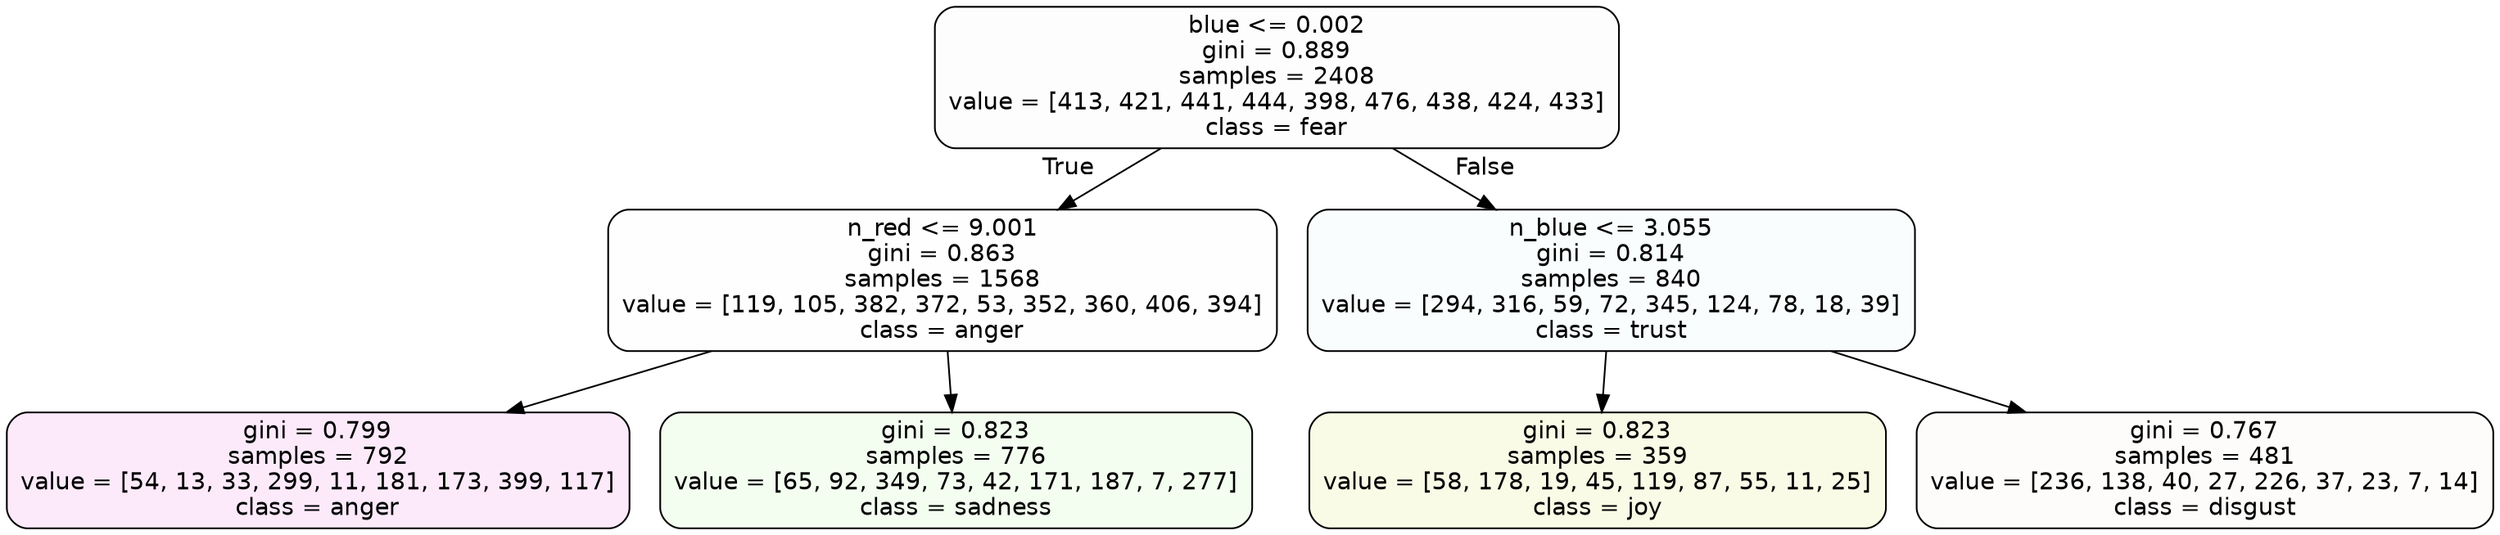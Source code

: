 digraph Tree {
node [shape=box, style="filled, rounded", color="black", fontname=helvetica] ;
edge [fontname=helvetica] ;
0 [label="blue <= 0.002\ngini = 0.889\nsamples = 2408\nvalue = [413, 421, 441, 444, 398, 476, 438, 424, 433]\nclass = fear", fillcolor="#3964e502"] ;
1 [label="n_red <= 9.001\ngini = 0.863\nsamples = 1568\nvalue = [119, 105, 382, 372, 53, 352, 360, 406, 394]\nclass = anger", fillcolor="#e539d701"] ;
0 -> 1 [labeldistance=2.5, labelangle=45, headlabel="True"] ;
2 [label="gini = 0.799\nsamples = 792\nvalue = [54, 13, 33, 299, 11, 181, 173, 399, 117]\nclass = anger", fillcolor="#e539d71a"] ;
1 -> 2 ;
3 [label="gini = 0.823\nsamples = 776\nvalue = [65, 92, 349, 73, 42, 171, 187, 7, 277]\nclass = sadness", fillcolor="#64e53913"] ;
1 -> 3 ;
4 [label="n_blue <= 3.055\ngini = 0.814\nsamples = 840\nvalue = [294, 316, 59, 72, 345, 124, 78, 18, 39]\nclass = trust", fillcolor="#39d7e507"] ;
0 -> 4 [labeldistance=2.5, labelangle=-45, headlabel="False"] ;
5 [label="gini = 0.823\nsamples = 359\nvalue = [58, 178, 19, 45, 119, 87, 55, 11, 25]\nclass = joy", fillcolor="#d7e5391f"] ;
4 -> 5 ;
6 [label="gini = 0.767\nsamples = 481\nvalue = [236, 138, 40, 27, 226, 37, 23, 7, 14]\nclass = disgust", fillcolor="#e5813905"] ;
4 -> 6 ;
}